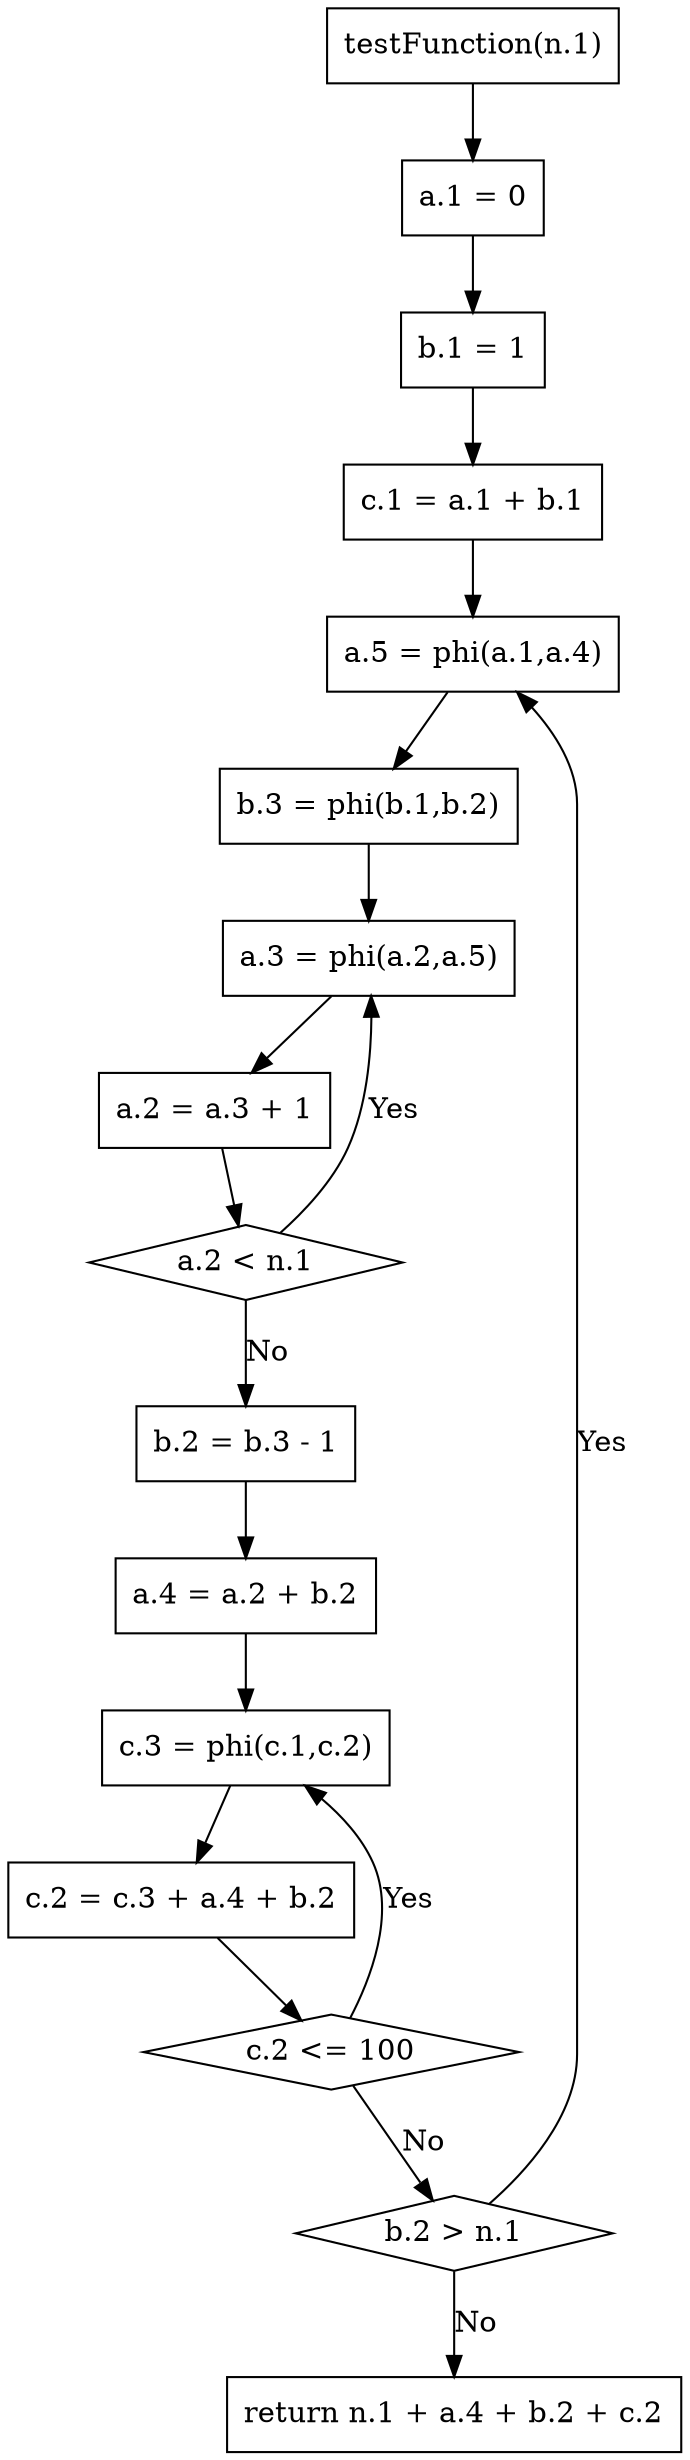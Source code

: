 digraph "gr" {
"1" ["label"="testFunction(n.1)","shape"="box"]
"2" ["label"="a.1 = 0","shape"="box"]
"3" ["label"="b.1 = 1","shape"="box"]
"4" ["label"="c.1 = a.1 + b.1","shape"="box"]

"14" ["label"="a.5 = phi(a.1,a.4)","shape"="box"]
"15" ["label"="b.3 = phi(b.1,b.2)","shape"="box"]

"7" ["label"="a.3 = phi(a.2,a.5)","shape"="box"]

"5" ["label"="a.2 = a.3 + 1","shape"="box"]
"6" ["label"="a.2 < n.1","shape"="diamond"]

"8" ["label"="b.2 = b.3 - 1","shape"="box"]
"9" ["label"="a.4 = a.2 + b.2","shape"="box"]

"12" ["label"="c.3 = phi(c.1,c.2)","shape"="box"]
"10" ["label"="c.2 = c.3 + a.4 + b.2","shape"="box"]
"11" ["label"="c.2 <= 100","shape"="diamond"]

"13" ["label"="b.2 > n.1","shape"="diamond"]
"16" ["label"="return n.1 + a.4 + b.2 + c.2","shape"="box"]

"1" -> "2" ["label"=""]
"2" -> "3" ["label"=""]
"3" -> "4" ["label"=""]
"4" -> "14" ["label"=""]
"14" -> "15" ["label"=""]
"15" -> "7" ["label"=""]
"7" -> "5" ["label"=""]
"5" -> "6" ["label"=""]
"6" -> "7" ["label"="Yes"]
"6" -> "8" ["label"="No"]
"8" -> "9" ["label"=""]
"9" -> "12" ["label"=""]
"12" -> "10" ["label"=""]
"10" -> "11" ["label"=""]
"11" -> "12" ["label"="Yes"]
"11" -> "13" ["label"="No"]
"13" -> "14" ["label"="Yes"]
"13" -> "16" ["label"="No"]
}